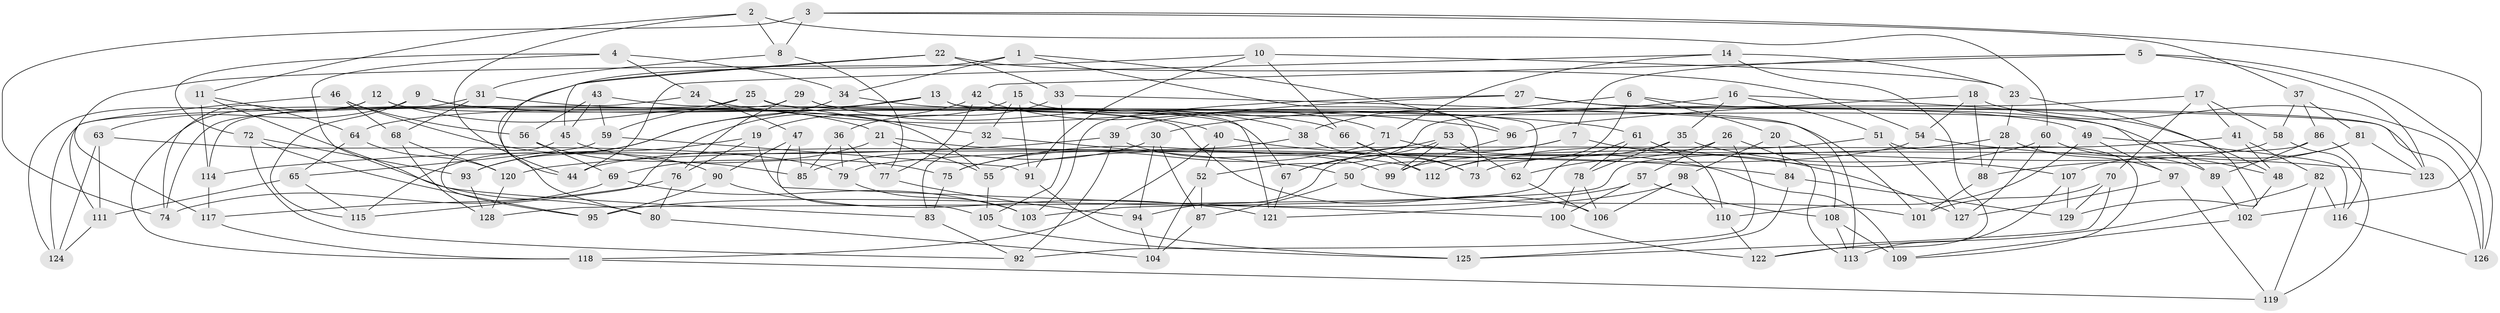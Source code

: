 // coarse degree distribution, {6: 0.19480519480519481, 4: 0.5584415584415584, 7: 0.012987012987012988, 8: 0.1038961038961039, 11: 0.012987012987012988, 10: 0.03896103896103896, 5: 0.03896103896103896, 9: 0.012987012987012988, 3: 0.025974025974025976}
// Generated by graph-tools (version 1.1) at 2025/20/03/04/25 18:20:43]
// undirected, 129 vertices, 258 edges
graph export_dot {
graph [start="1"]
  node [color=gray90,style=filled];
  1;
  2;
  3;
  4;
  5;
  6;
  7;
  8;
  9;
  10;
  11;
  12;
  13;
  14;
  15;
  16;
  17;
  18;
  19;
  20;
  21;
  22;
  23;
  24;
  25;
  26;
  27;
  28;
  29;
  30;
  31;
  32;
  33;
  34;
  35;
  36;
  37;
  38;
  39;
  40;
  41;
  42;
  43;
  44;
  45;
  46;
  47;
  48;
  49;
  50;
  51;
  52;
  53;
  54;
  55;
  56;
  57;
  58;
  59;
  60;
  61;
  62;
  63;
  64;
  65;
  66;
  67;
  68;
  69;
  70;
  71;
  72;
  73;
  74;
  75;
  76;
  77;
  78;
  79;
  80;
  81;
  82;
  83;
  84;
  85;
  86;
  87;
  88;
  89;
  90;
  91;
  92;
  93;
  94;
  95;
  96;
  97;
  98;
  99;
  100;
  101;
  102;
  103;
  104;
  105;
  106;
  107;
  108;
  109;
  110;
  111;
  112;
  113;
  114;
  115;
  116;
  117;
  118;
  119;
  120;
  121;
  122;
  123;
  124;
  125;
  126;
  127;
  128;
  129;
  1 -- 96;
  1 -- 34;
  1 -- 44;
  1 -- 73;
  2 -- 8;
  2 -- 11;
  2 -- 60;
  2 -- 44;
  3 -- 102;
  3 -- 74;
  3 -- 37;
  3 -- 8;
  4 -- 24;
  4 -- 34;
  4 -- 72;
  4 -- 80;
  5 -- 7;
  5 -- 126;
  5 -- 42;
  5 -- 123;
  6 -- 38;
  6 -- 89;
  6 -- 50;
  6 -- 20;
  7 -- 127;
  7 -- 94;
  7 -- 67;
  8 -- 77;
  8 -- 31;
  9 -- 63;
  9 -- 40;
  9 -- 115;
  9 -- 55;
  10 -- 23;
  10 -- 66;
  10 -- 91;
  10 -- 117;
  11 -- 83;
  11 -- 64;
  11 -- 114;
  12 -- 106;
  12 -- 74;
  12 -- 124;
  12 -- 21;
  13 -- 62;
  13 -- 64;
  13 -- 101;
  13 -- 115;
  14 -- 71;
  14 -- 23;
  14 -- 122;
  14 -- 44;
  15 -- 19;
  15 -- 32;
  15 -- 48;
  15 -- 91;
  16 -- 30;
  16 -- 51;
  16 -- 35;
  16 -- 48;
  17 -- 52;
  17 -- 41;
  17 -- 70;
  17 -- 58;
  18 -- 96;
  18 -- 88;
  18 -- 126;
  18 -- 54;
  19 -- 93;
  19 -- 100;
  19 -- 76;
  20 -- 108;
  20 -- 84;
  20 -- 98;
  21 -- 55;
  21 -- 69;
  21 -- 112;
  22 -- 80;
  22 -- 54;
  22 -- 45;
  22 -- 33;
  23 -- 28;
  23 -- 129;
  24 -- 47;
  24 -- 124;
  24 -- 96;
  25 -- 126;
  25 -- 32;
  25 -- 59;
  25 -- 74;
  26 -- 92;
  26 -- 62;
  26 -- 113;
  26 -- 57;
  27 -- 49;
  27 -- 123;
  27 -- 39;
  27 -- 103;
  28 -- 120;
  28 -- 97;
  28 -- 88;
  29 -- 38;
  29 -- 76;
  29 -- 114;
  29 -- 121;
  30 -- 94;
  30 -- 87;
  30 -- 85;
  31 -- 118;
  31 -- 68;
  31 -- 61;
  32 -- 50;
  32 -- 83;
  33 -- 105;
  33 -- 113;
  33 -- 36;
  34 -- 66;
  34 -- 93;
  35 -- 107;
  35 -- 78;
  35 -- 112;
  36 -- 85;
  36 -- 79;
  36 -- 77;
  37 -- 86;
  37 -- 58;
  37 -- 81;
  38 -- 44;
  38 -- 73;
  39 -- 99;
  39 -- 114;
  39 -- 92;
  40 -- 52;
  40 -- 118;
  40 -- 84;
  41 -- 82;
  41 -- 48;
  41 -- 79;
  42 -- 115;
  42 -- 71;
  42 -- 77;
  43 -- 45;
  43 -- 56;
  43 -- 59;
  43 -- 67;
  45 -- 95;
  45 -- 75;
  46 -- 111;
  46 -- 56;
  46 -- 68;
  46 -- 90;
  47 -- 90;
  47 -- 85;
  47 -- 105;
  48 -- 102;
  49 -- 97;
  49 -- 116;
  49 -- 110;
  50 -- 101;
  50 -- 87;
  51 -- 109;
  51 -- 127;
  51 -- 99;
  52 -- 104;
  52 -- 87;
  53 -- 75;
  53 -- 67;
  53 -- 99;
  53 -- 62;
  54 -- 123;
  54 -- 55;
  55 -- 105;
  56 -- 85;
  56 -- 69;
  57 -- 108;
  57 -- 100;
  57 -- 95;
  58 -- 119;
  58 -- 73;
  59 -- 91;
  59 -- 65;
  60 -- 127;
  60 -- 112;
  60 -- 89;
  61 -- 103;
  61 -- 78;
  61 -- 110;
  62 -- 106;
  63 -- 79;
  63 -- 124;
  63 -- 111;
  64 -- 65;
  64 -- 120;
  65 -- 115;
  65 -- 111;
  66 -- 112;
  66 -- 73;
  67 -- 121;
  68 -- 120;
  68 -- 128;
  69 -- 103;
  69 -- 74;
  70 -- 125;
  70 -- 101;
  70 -- 129;
  71 -- 109;
  71 -- 75;
  72 -- 92;
  72 -- 93;
  72 -- 95;
  75 -- 83;
  76 -- 80;
  76 -- 117;
  77 -- 94;
  78 -- 100;
  78 -- 106;
  79 -- 103;
  80 -- 104;
  81 -- 88;
  81 -- 123;
  81 -- 107;
  82 -- 119;
  82 -- 122;
  82 -- 116;
  83 -- 92;
  84 -- 129;
  84 -- 125;
  86 -- 128;
  86 -- 116;
  86 -- 89;
  87 -- 104;
  88 -- 101;
  89 -- 102;
  90 -- 121;
  90 -- 95;
  91 -- 125;
  93 -- 128;
  94 -- 104;
  96 -- 99;
  97 -- 127;
  97 -- 119;
  98 -- 106;
  98 -- 121;
  98 -- 110;
  100 -- 122;
  102 -- 109;
  105 -- 125;
  107 -- 113;
  107 -- 129;
  108 -- 113;
  108 -- 109;
  110 -- 122;
  111 -- 124;
  114 -- 117;
  116 -- 126;
  117 -- 118;
  118 -- 119;
  120 -- 128;
}
